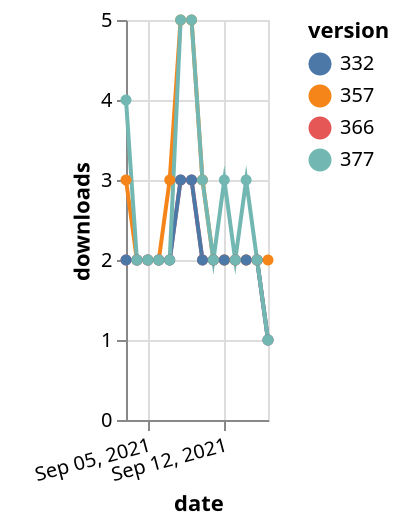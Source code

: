 {"$schema": "https://vega.github.io/schema/vega-lite/v5.json", "description": "A simple bar chart with embedded data.", "data": {"values": [{"date": "2021-09-03", "total": 2318, "delta": 2, "version": "366"}, {"date": "2021-09-04", "total": 2320, "delta": 2, "version": "366"}, {"date": "2021-09-05", "total": 2322, "delta": 2, "version": "366"}, {"date": "2021-09-06", "total": 2324, "delta": 2, "version": "366"}, {"date": "2021-09-07", "total": 2326, "delta": 2, "version": "366"}, {"date": "2021-09-08", "total": 2329, "delta": 3, "version": "366"}, {"date": "2021-09-09", "total": 2332, "delta": 3, "version": "366"}, {"date": "2021-09-10", "total": 2334, "delta": 2, "version": "366"}, {"date": "2021-09-11", "total": 2336, "delta": 2, "version": "366"}, {"date": "2021-09-12", "total": 2338, "delta": 2, "version": "366"}, {"date": "2021-09-13", "total": 2340, "delta": 2, "version": "366"}, {"date": "2021-09-14", "total": 2342, "delta": 2, "version": "366"}, {"date": "2021-09-15", "total": 2344, "delta": 2, "version": "366"}, {"date": "2021-09-16", "total": 2345, "delta": 1, "version": "366"}, {"date": "2021-09-03", "total": 2910, "delta": 3, "version": "357"}, {"date": "2021-09-04", "total": 2912, "delta": 2, "version": "357"}, {"date": "2021-09-05", "total": 2914, "delta": 2, "version": "357"}, {"date": "2021-09-06", "total": 2916, "delta": 2, "version": "357"}, {"date": "2021-09-07", "total": 2919, "delta": 3, "version": "357"}, {"date": "2021-09-08", "total": 2924, "delta": 5, "version": "357"}, {"date": "2021-09-09", "total": 2929, "delta": 5, "version": "357"}, {"date": "2021-09-10", "total": 2932, "delta": 3, "version": "357"}, {"date": "2021-09-11", "total": 2934, "delta": 2, "version": "357"}, {"date": "2021-09-12", "total": 2936, "delta": 2, "version": "357"}, {"date": "2021-09-13", "total": 2938, "delta": 2, "version": "357"}, {"date": "2021-09-14", "total": 2940, "delta": 2, "version": "357"}, {"date": "2021-09-15", "total": 2942, "delta": 2, "version": "357"}, {"date": "2021-09-16", "total": 2944, "delta": 2, "version": "357"}, {"date": "2021-09-03", "total": 2766, "delta": 2, "version": "332"}, {"date": "2021-09-04", "total": 2768, "delta": 2, "version": "332"}, {"date": "2021-09-05", "total": 2770, "delta": 2, "version": "332"}, {"date": "2021-09-06", "total": 2772, "delta": 2, "version": "332"}, {"date": "2021-09-07", "total": 2774, "delta": 2, "version": "332"}, {"date": "2021-09-08", "total": 2777, "delta": 3, "version": "332"}, {"date": "2021-09-09", "total": 2780, "delta": 3, "version": "332"}, {"date": "2021-09-10", "total": 2782, "delta": 2, "version": "332"}, {"date": "2021-09-11", "total": 2784, "delta": 2, "version": "332"}, {"date": "2021-09-12", "total": 2786, "delta": 2, "version": "332"}, {"date": "2021-09-13", "total": 2788, "delta": 2, "version": "332"}, {"date": "2021-09-14", "total": 2790, "delta": 2, "version": "332"}, {"date": "2021-09-15", "total": 2792, "delta": 2, "version": "332"}, {"date": "2021-09-16", "total": 2793, "delta": 1, "version": "332"}, {"date": "2021-09-03", "total": 2131, "delta": 4, "version": "377"}, {"date": "2021-09-04", "total": 2133, "delta": 2, "version": "377"}, {"date": "2021-09-05", "total": 2135, "delta": 2, "version": "377"}, {"date": "2021-09-06", "total": 2137, "delta": 2, "version": "377"}, {"date": "2021-09-07", "total": 2139, "delta": 2, "version": "377"}, {"date": "2021-09-08", "total": 2144, "delta": 5, "version": "377"}, {"date": "2021-09-09", "total": 2149, "delta": 5, "version": "377"}, {"date": "2021-09-10", "total": 2152, "delta": 3, "version": "377"}, {"date": "2021-09-11", "total": 2154, "delta": 2, "version": "377"}, {"date": "2021-09-12", "total": 2157, "delta": 3, "version": "377"}, {"date": "2021-09-13", "total": 2159, "delta": 2, "version": "377"}, {"date": "2021-09-14", "total": 2162, "delta": 3, "version": "377"}, {"date": "2021-09-15", "total": 2164, "delta": 2, "version": "377"}, {"date": "2021-09-16", "total": 2165, "delta": 1, "version": "377"}]}, "width": "container", "mark": {"type": "line", "point": {"filled": true}}, "encoding": {"x": {"field": "date", "type": "temporal", "timeUnit": "yearmonthdate", "title": "date", "axis": {"labelAngle": -15}}, "y": {"field": "delta", "type": "quantitative", "title": "downloads"}, "color": {"field": "version", "type": "nominal"}, "tooltip": {"field": "delta"}}}